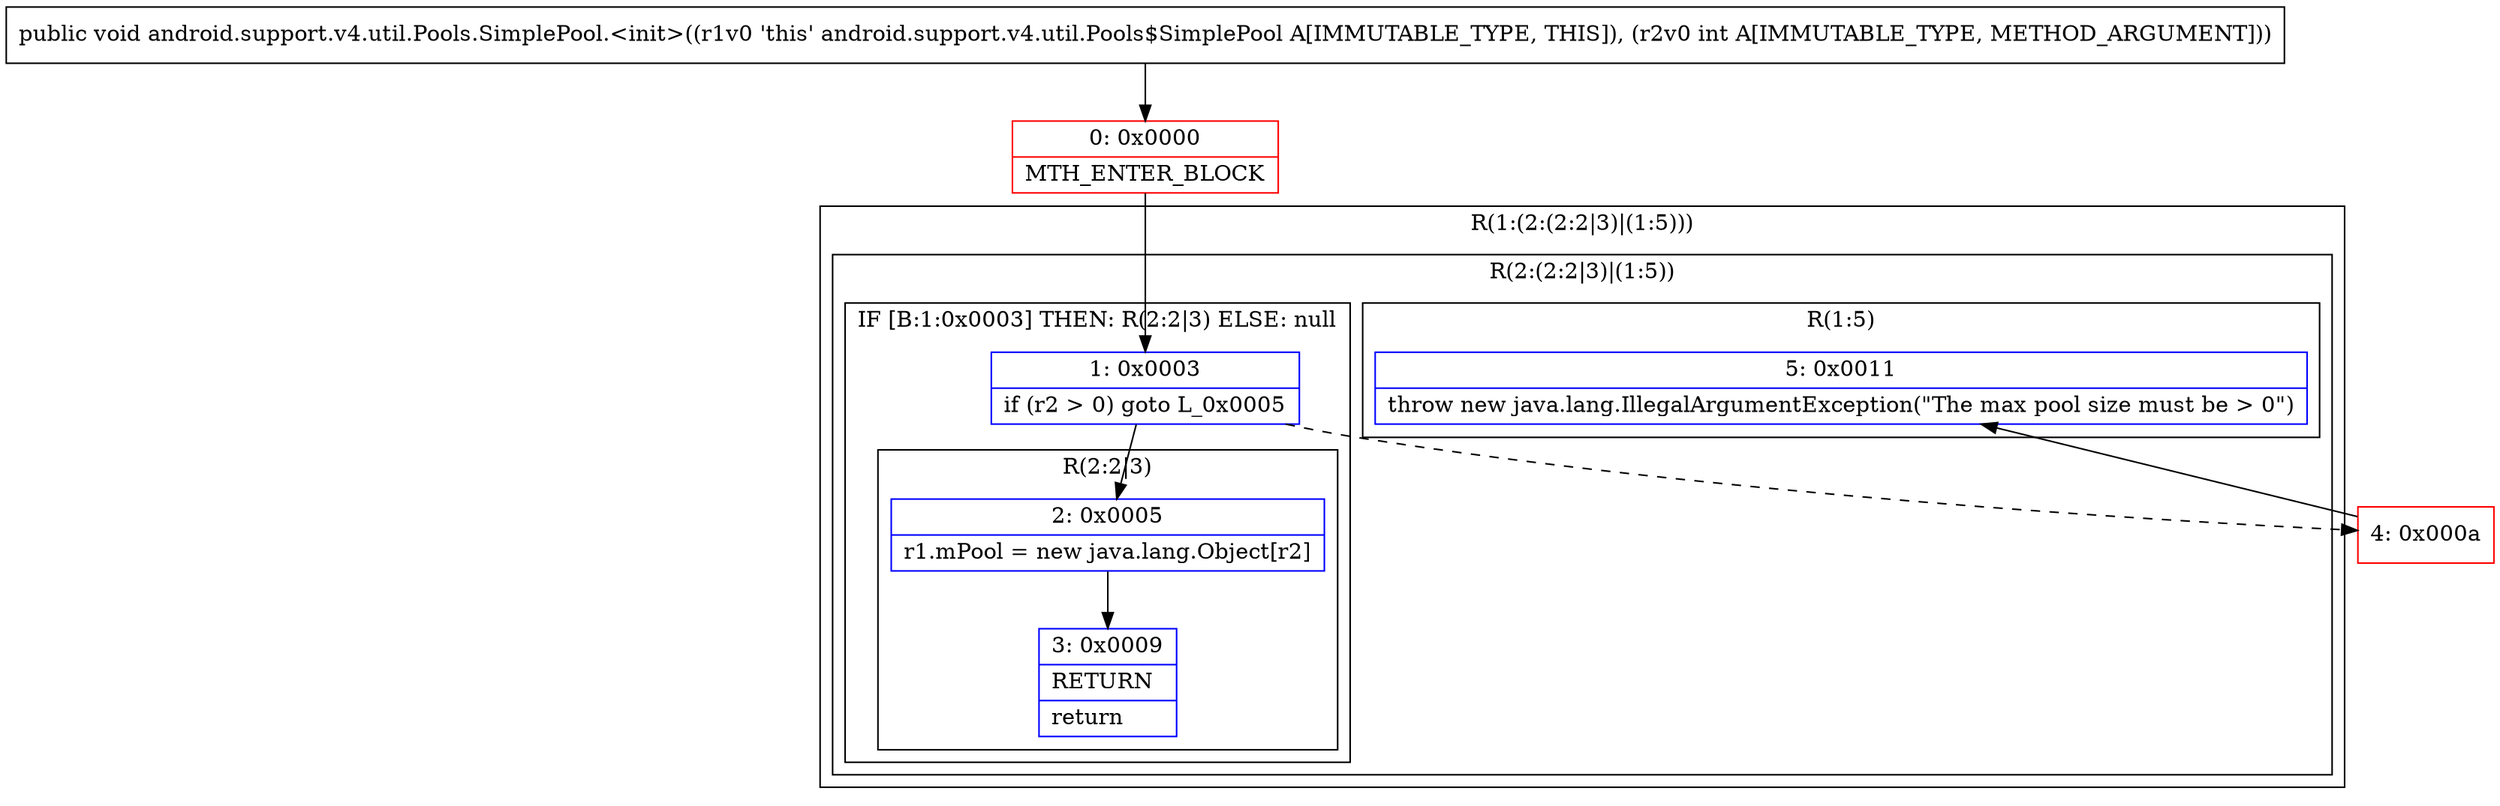digraph "CFG forandroid.support.v4.util.Pools.SimplePool.\<init\>(I)V" {
subgraph cluster_Region_1834120581 {
label = "R(1:(2:(2:2|3)|(1:5)))";
node [shape=record,color=blue];
subgraph cluster_Region_690555276 {
label = "R(2:(2:2|3)|(1:5))";
node [shape=record,color=blue];
subgraph cluster_IfRegion_1747517050 {
label = "IF [B:1:0x0003] THEN: R(2:2|3) ELSE: null";
node [shape=record,color=blue];
Node_1 [shape=record,label="{1\:\ 0x0003|if (r2 \> 0) goto L_0x0005\l}"];
subgraph cluster_Region_1933267512 {
label = "R(2:2|3)";
node [shape=record,color=blue];
Node_2 [shape=record,label="{2\:\ 0x0005|r1.mPool = new java.lang.Object[r2]\l}"];
Node_3 [shape=record,label="{3\:\ 0x0009|RETURN\l|return\l}"];
}
}
subgraph cluster_Region_230424455 {
label = "R(1:5)";
node [shape=record,color=blue];
Node_5 [shape=record,label="{5\:\ 0x0011|throw new java.lang.IllegalArgumentException(\"The max pool size must be \> 0\")\l}"];
}
}
}
Node_0 [shape=record,color=red,label="{0\:\ 0x0000|MTH_ENTER_BLOCK\l}"];
Node_4 [shape=record,color=red,label="{4\:\ 0x000a}"];
MethodNode[shape=record,label="{public void android.support.v4.util.Pools.SimplePool.\<init\>((r1v0 'this' android.support.v4.util.Pools$SimplePool A[IMMUTABLE_TYPE, THIS]), (r2v0 int A[IMMUTABLE_TYPE, METHOD_ARGUMENT])) }"];
MethodNode -> Node_0;
Node_1 -> Node_2;
Node_1 -> Node_4[style=dashed];
Node_2 -> Node_3;
Node_0 -> Node_1;
Node_4 -> Node_5;
}

